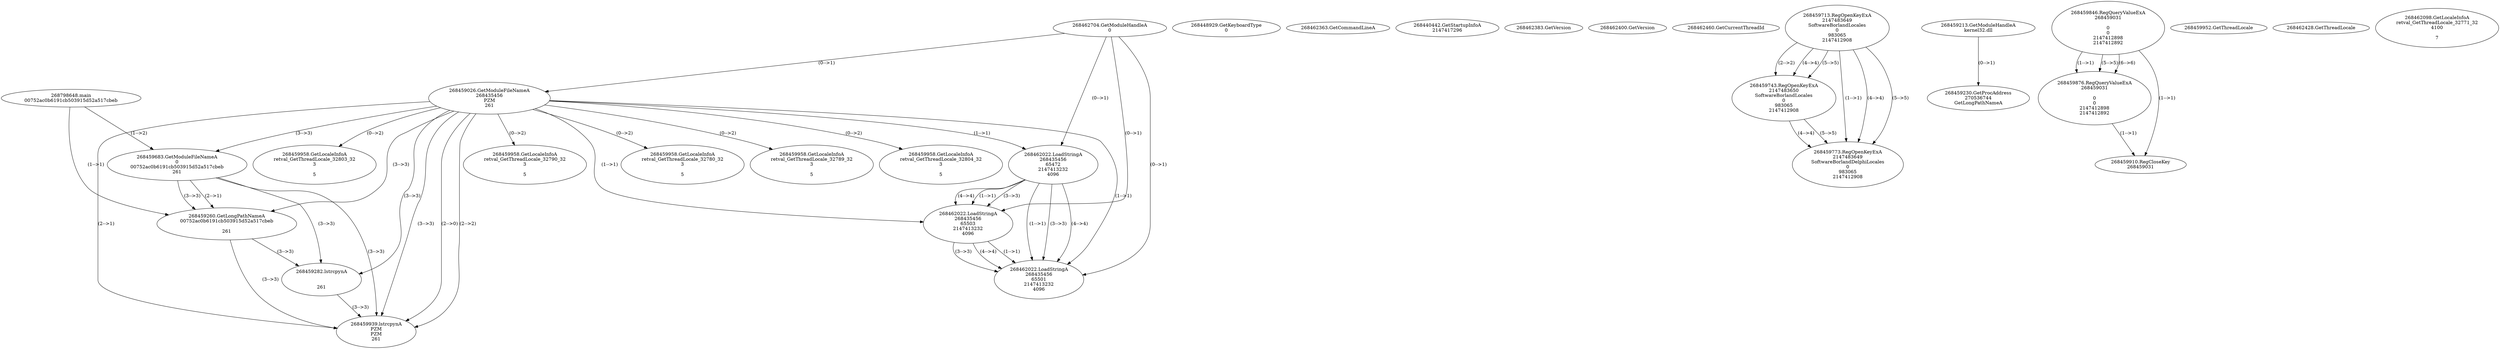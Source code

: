 // Global SCDG with merge call
digraph {
	0 [label="268798648.main
00752ac0b6191cb503915d52a517cbeb"]
	1 [label="268462704.GetModuleHandleA
0"]
	2 [label="268448929.GetKeyboardType
0"]
	3 [label="268462363.GetCommandLineA
"]
	4 [label="268440442.GetStartupInfoA
2147417296"]
	5 [label="268462383.GetVersion
"]
	6 [label="268462400.GetVersion
"]
	7 [label="268462460.GetCurrentThreadId
"]
	8 [label="268459026.GetModuleFileNameA
268435456
PZM
261"]
	1 -> 8 [label="(0-->1)"]
	9 [label="268459683.GetModuleFileNameA
0
00752ac0b6191cb503915d52a517cbeb
261"]
	0 -> 9 [label="(1-->2)"]
	8 -> 9 [label="(3-->3)"]
	10 [label="268459713.RegOpenKeyExA
2147483649
Software\Borland\Locales
0
983065
2147412908"]
	11 [label="268459213.GetModuleHandleA
kernel32.dll"]
	12 [label="268459230.GetProcAddress
270536744
GetLongPathNameA"]
	11 -> 12 [label="(0-->1)"]
	13 [label="268459260.GetLongPathNameA
00752ac0b6191cb503915d52a517cbeb

261"]
	0 -> 13 [label="(1-->1)"]
	9 -> 13 [label="(2-->1)"]
	8 -> 13 [label="(3-->3)"]
	9 -> 13 [label="(3-->3)"]
	14 [label="268459282.lstrcpynA


261"]
	8 -> 14 [label="(3-->3)"]
	9 -> 14 [label="(3-->3)"]
	13 -> 14 [label="(3-->3)"]
	15 [label="268459846.RegQueryValueExA
268459031

0
0
2147412898
2147412892"]
	16 [label="268459876.RegQueryValueExA
268459031

0
0
2147412898
2147412892"]
	15 -> 16 [label="(1-->1)"]
	15 -> 16 [label="(5-->5)"]
	15 -> 16 [label="(6-->6)"]
	17 [label="268459910.RegCloseKey
268459031"]
	15 -> 17 [label="(1-->1)"]
	16 -> 17 [label="(1-->1)"]
	18 [label="268459939.lstrcpynA
PZM
PZM
261"]
	8 -> 18 [label="(2-->1)"]
	8 -> 18 [label="(2-->2)"]
	8 -> 18 [label="(3-->3)"]
	9 -> 18 [label="(3-->3)"]
	13 -> 18 [label="(3-->3)"]
	14 -> 18 [label="(3-->3)"]
	8 -> 18 [label="(2-->0)"]
	19 [label="268459952.GetThreadLocale
"]
	20 [label="268459958.GetLocaleInfoA
retval_GetThreadLocale_32790_32
3

5"]
	8 -> 20 [label="(0-->2)"]
	21 [label="268462022.LoadStringA
268435456
65472
2147413232
4096"]
	1 -> 21 [label="(0-->1)"]
	8 -> 21 [label="(1-->1)"]
	22 [label="268462022.LoadStringA
268435456
65503
2147413232
4096"]
	1 -> 22 [label="(0-->1)"]
	8 -> 22 [label="(1-->1)"]
	21 -> 22 [label="(1-->1)"]
	21 -> 22 [label="(3-->3)"]
	21 -> 22 [label="(4-->4)"]
	23 [label="268459743.RegOpenKeyExA
2147483650
Software\Borland\Locales
0
983065
2147412908"]
	10 -> 23 [label="(2-->2)"]
	10 -> 23 [label="(4-->4)"]
	10 -> 23 [label="(5-->5)"]
	24 [label="268459773.RegOpenKeyExA
2147483649
Software\Borland\Delphi\Locales
0
983065
2147412908"]
	10 -> 24 [label="(1-->1)"]
	10 -> 24 [label="(4-->4)"]
	23 -> 24 [label="(4-->4)"]
	10 -> 24 [label="(5-->5)"]
	23 -> 24 [label="(5-->5)"]
	25 [label="268459958.GetLocaleInfoA
retval_GetThreadLocale_32780_32
3

5"]
	8 -> 25 [label="(0-->2)"]
	26 [label="268459958.GetLocaleInfoA
retval_GetThreadLocale_32789_32
3

5"]
	8 -> 26 [label="(0-->2)"]
	27 [label="268459958.GetLocaleInfoA
retval_GetThreadLocale_32804_32
3

5"]
	8 -> 27 [label="(0-->2)"]
	28 [label="268462428.GetThreadLocale
"]
	29 [label="268462098.GetLocaleInfoA
retval_GetThreadLocale_32771_32
4100

7"]
	30 [label="268459958.GetLocaleInfoA
retval_GetThreadLocale_32803_32
3

5"]
	8 -> 30 [label="(0-->2)"]
	31 [label="268462022.LoadStringA
268435456
65501
2147413232
4096"]
	1 -> 31 [label="(0-->1)"]
	8 -> 31 [label="(1-->1)"]
	21 -> 31 [label="(1-->1)"]
	22 -> 31 [label="(1-->1)"]
	21 -> 31 [label="(3-->3)"]
	22 -> 31 [label="(3-->3)"]
	21 -> 31 [label="(4-->4)"]
	22 -> 31 [label="(4-->4)"]
}
